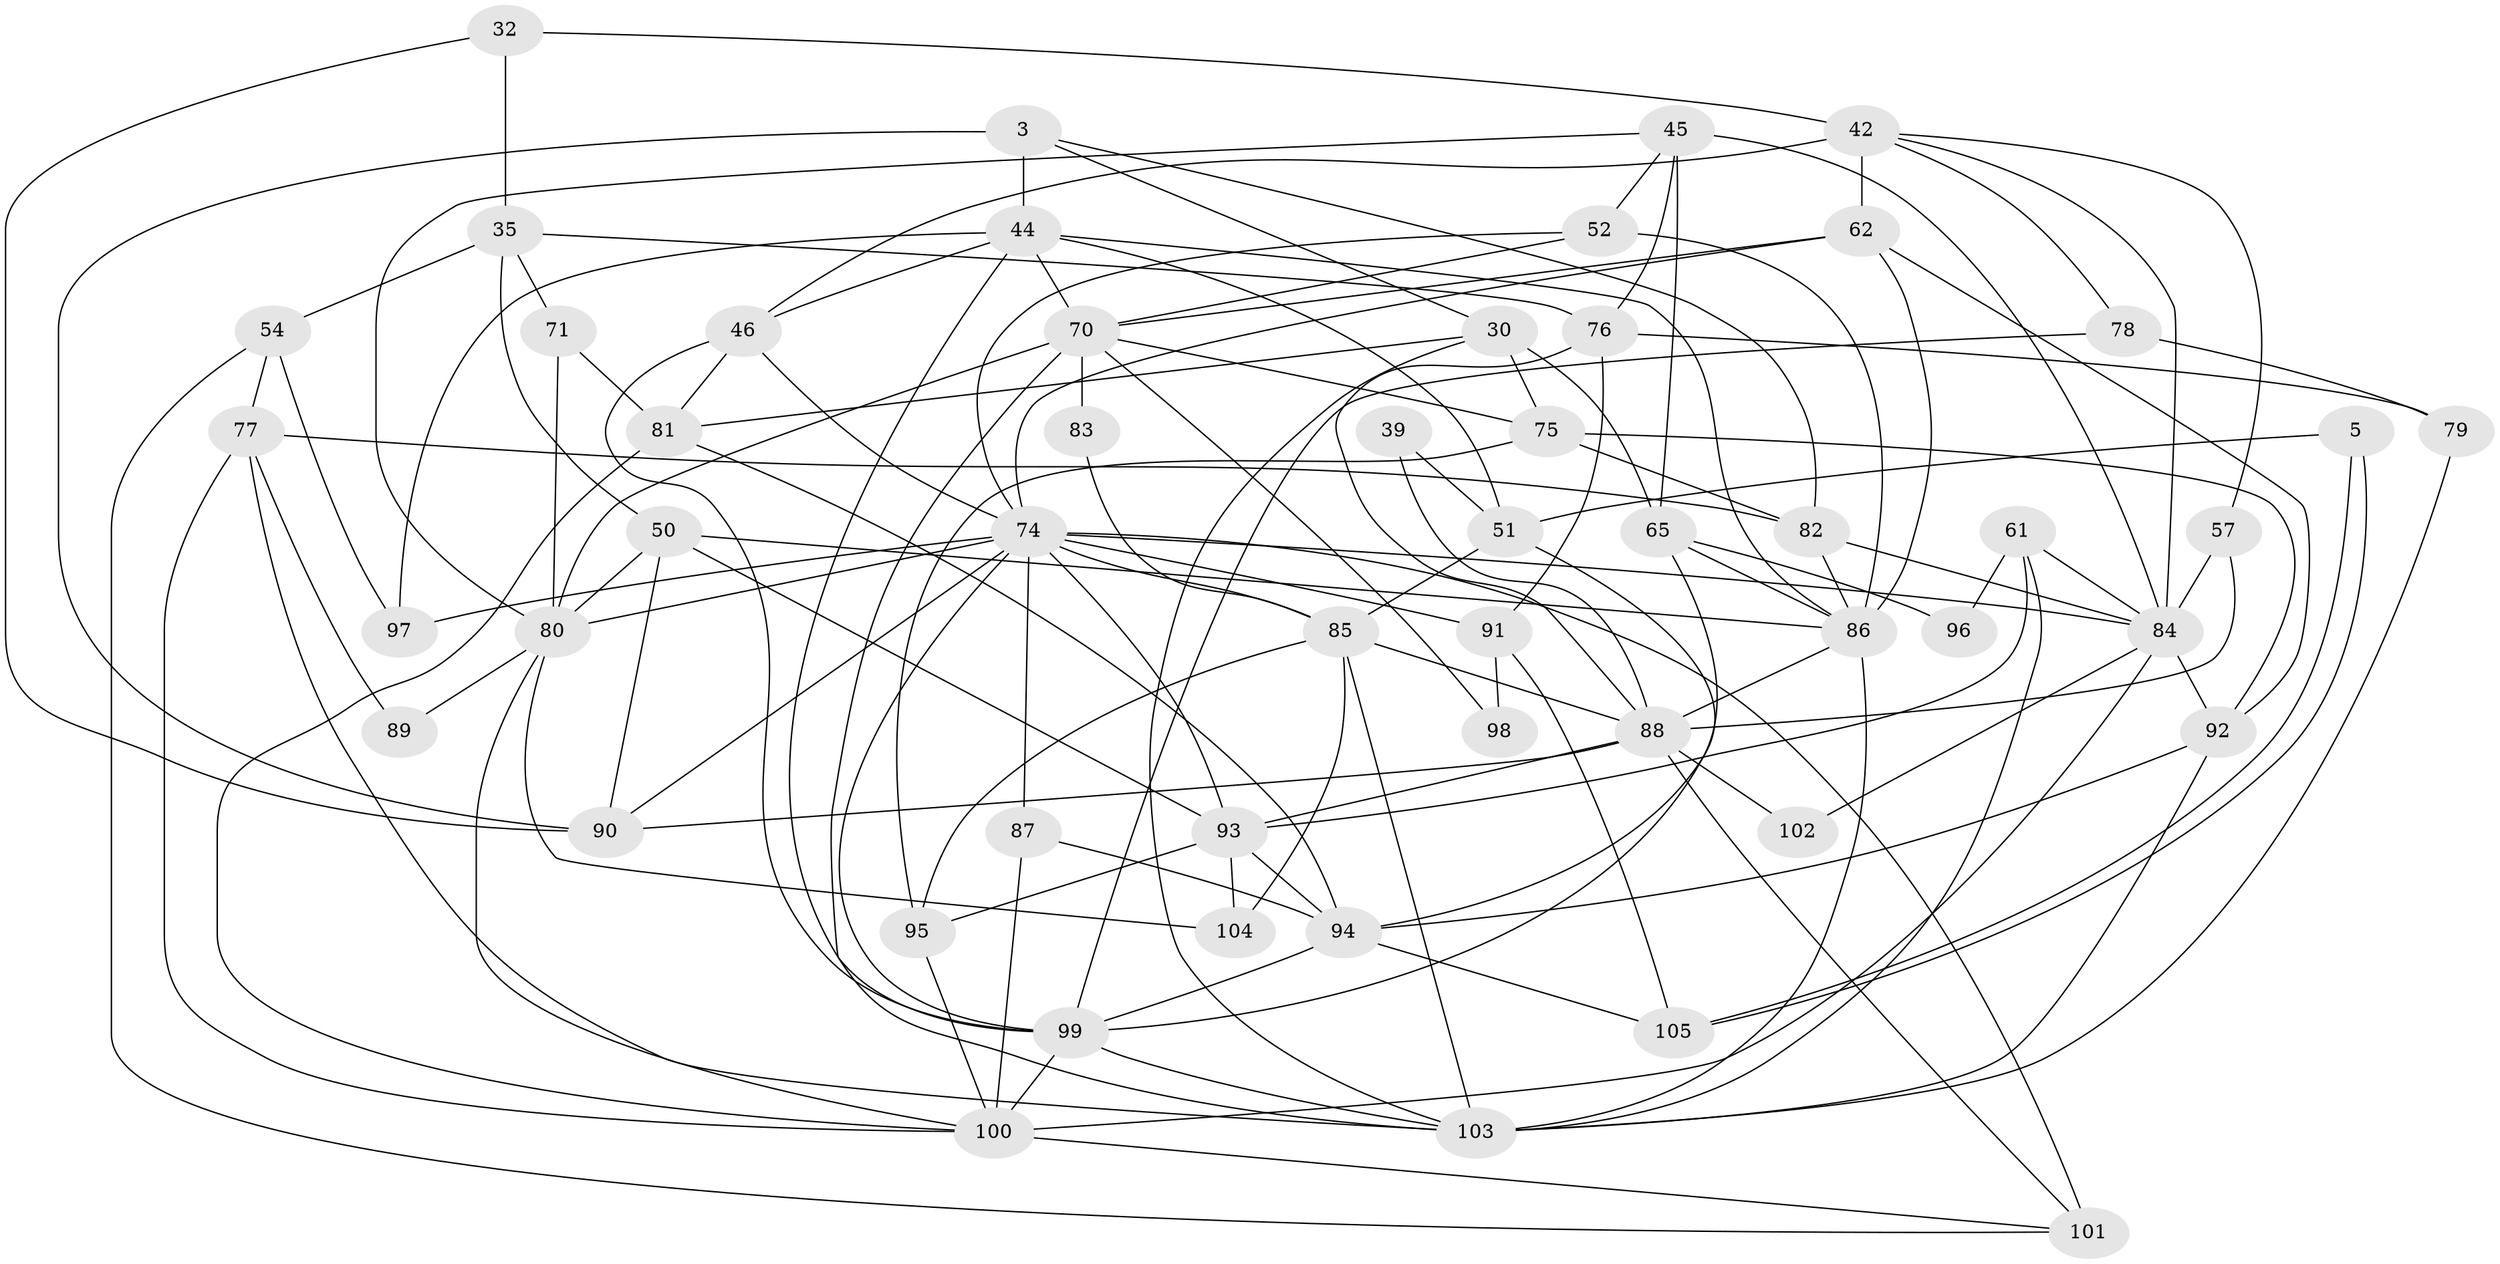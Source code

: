 // original degree distribution, {3: 0.3047619047619048, 5: 0.19047619047619047, 4: 0.24761904761904763, 2: 0.12380952380952381, 7: 0.047619047619047616, 6: 0.06666666666666667, 9: 0.009523809523809525, 8: 0.009523809523809525}
// Generated by graph-tools (version 1.1) at 2025/49/03/09/25 04:49:19]
// undirected, 52 vertices, 130 edges
graph export_dot {
graph [start="1"]
  node [color=gray90,style=filled];
  3;
  5;
  30 [super="+28"];
  32;
  35;
  39;
  42 [super="+41"];
  44 [super="+19"];
  45 [super="+6"];
  46 [super="+29"];
  50 [super="+25"];
  51 [super="+26"];
  52;
  54;
  57 [super="+38"];
  61 [super="+53"];
  62;
  65;
  70 [super="+23+66"];
  71;
  74 [super="+73+72"];
  75 [super="+16+59"];
  76 [super="+31+47"];
  77 [super="+63"];
  78;
  79;
  80 [super="+20+56"];
  81;
  82;
  83 [super="+21"];
  84 [super="+68+69"];
  85 [super="+43"];
  86 [super="+8+11+12"];
  87;
  88 [super="+27"];
  89;
  90 [super="+64"];
  91 [super="+18"];
  92 [super="+36"];
  93 [super="+2+48"];
  94;
  95;
  96;
  97;
  98;
  99 [super="+67"];
  100 [super="+34"];
  101 [super="+60"];
  102;
  103 [super="+14+37+17"];
  104;
  105;
  3 -- 30;
  3 -- 90 [weight=2];
  3 -- 82;
  3 -- 44;
  5 -- 105;
  5 -- 105;
  5 -- 51;
  30 -- 65;
  30 -- 75;
  30 -- 81;
  30 -- 103;
  32 -- 35;
  32 -- 42;
  32 -- 90;
  35 -- 71;
  35 -- 54;
  35 -- 50;
  35 -- 76;
  39 -- 51;
  39 -- 88;
  42 -- 46 [weight=2];
  42 -- 78;
  42 -- 84;
  42 -- 62;
  42 -- 57;
  44 -- 51 [weight=2];
  44 -- 70 [weight=2];
  44 -- 97 [weight=2];
  44 -- 86;
  44 -- 103;
  44 -- 46 [weight=2];
  45 -- 65 [weight=2];
  45 -- 52;
  45 -- 76 [weight=2];
  45 -- 80;
  45 -- 84;
  46 -- 81;
  46 -- 99;
  46 -- 74;
  50 -- 93;
  50 -- 90;
  50 -- 80;
  50 -- 86;
  51 -- 94 [weight=2];
  51 -- 85;
  52 -- 70;
  52 -- 86;
  52 -- 74;
  54 -- 97;
  54 -- 101;
  54 -- 77;
  57 -- 88;
  57 -- 84;
  61 -- 96;
  61 -- 93;
  61 -- 84;
  61 -- 103 [weight=2];
  62 -- 86;
  62 -- 92;
  62 -- 70;
  62 -- 74;
  65 -- 96;
  65 -- 86 [weight=2];
  65 -- 99;
  70 -- 80;
  70 -- 98;
  70 -- 83 [weight=2];
  70 -- 75;
  70 -- 99;
  71 -- 80;
  71 -- 81;
  74 -- 80 [weight=2];
  74 -- 91 [weight=2];
  74 -- 93 [weight=4];
  74 -- 97 [weight=3];
  74 -- 101 [weight=2];
  74 -- 84;
  74 -- 85;
  74 -- 87;
  74 -- 90;
  74 -- 99;
  75 -- 82;
  75 -- 92;
  75 -- 95;
  76 -- 88;
  76 -- 91;
  76 -- 79;
  77 -- 89;
  77 -- 103;
  77 -- 82;
  77 -- 100;
  78 -- 79;
  78 -- 99;
  79 -- 103;
  80 -- 104;
  80 -- 100;
  80 -- 89;
  81 -- 94;
  81 -- 100;
  82 -- 86;
  82 -- 84;
  83 -- 85;
  84 -- 102;
  84 -- 100;
  84 -- 92;
  85 -- 104 [weight=2];
  85 -- 88 [weight=2];
  85 -- 95;
  85 -- 103 [weight=2];
  86 -- 88 [weight=2];
  86 -- 103;
  87 -- 94;
  87 -- 100;
  88 -- 90;
  88 -- 101 [weight=2];
  88 -- 102;
  88 -- 93;
  91 -- 105;
  91 -- 98;
  92 -- 94;
  92 -- 103;
  93 -- 104;
  93 -- 94;
  93 -- 95;
  94 -- 105;
  94 -- 99;
  95 -- 100;
  99 -- 103;
  99 -- 100;
  100 -- 101 [weight=2];
}
